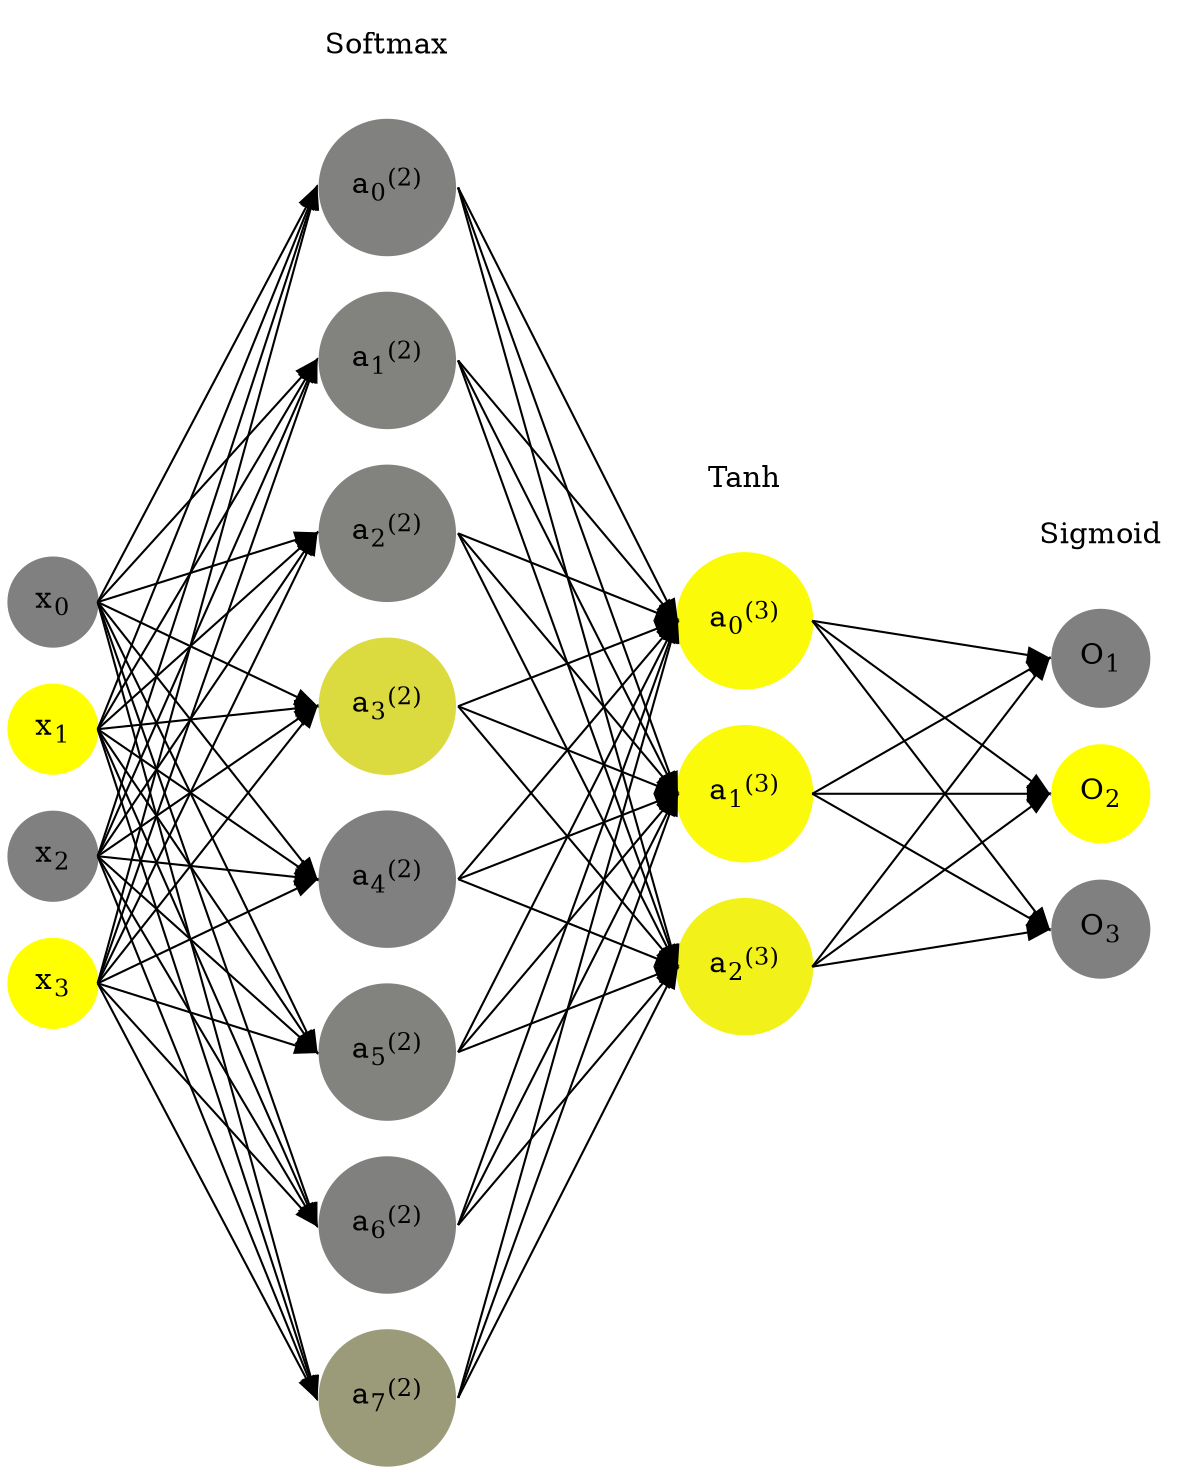 digraph G {
	rankdir = LR;
	splines=false;
	edge[style=invis];
	ranksep= 1.4;
	{
	node [shape=circle, color="0.1667, 0.0, 0.5", style=filled, fillcolor="0.1667, 0.0, 0.5"];
	x0 [label=<x<sub>0</sub>>];
	}
	{
	node [shape=circle, color="0.1667, 1.0, 1.0", style=filled, fillcolor="0.1667, 1.0, 1.0"];
	x1 [label=<x<sub>1</sub>>];
	}
	{
	node [shape=circle, color="0.1667, 0.0, 0.5", style=filled, fillcolor="0.1667, 0.0, 0.5"];
	x2 [label=<x<sub>2</sub>>];
	}
	{
	node [shape=circle, color="0.1667, 1.0, 1.0", style=filled, fillcolor="0.1667, 1.0, 1.0"];
	x3 [label=<x<sub>3</sub>>];
	}
	{
	node [shape=circle, color="0.1667, 0.013811, 0.506905", style=filled, fillcolor="0.1667, 0.013811, 0.506905"];
	a02 [label=<a<sub>0</sub><sup>(2)</sup>>];
	}
	{
	node [shape=circle, color="0.1667, 0.021895, 0.510947", style=filled, fillcolor="0.1667, 0.021895, 0.510947"];
	a12 [label=<a<sub>1</sub><sup>(2)</sup>>];
	}
	{
	node [shape=circle, color="0.1667, 0.018627, 0.509314", style=filled, fillcolor="0.1667, 0.018627, 0.509314"];
	a22 [label=<a<sub>2</sub><sup>(2)</sup>>];
	}
	{
	node [shape=circle, color="0.1667, 0.711629, 0.855814", style=filled, fillcolor="0.1667, 0.711629, 0.855814"];
	a32 [label=<a<sub>3</sub><sup>(2)</sup>>];
	}
	{
	node [shape=circle, color="0.1667, 0.000599, 0.500300", style=filled, fillcolor="0.1667, 0.000599, 0.500300"];
	a42 [label=<a<sub>4</sub><sup>(2)</sup>>];
	}
	{
	node [shape=circle, color="0.1667, 0.016558, 0.508279", style=filled, fillcolor="0.1667, 0.016558, 0.508279"];
	a52 [label=<a<sub>5</sub><sup>(2)</sup>>];
	}
	{
	node [shape=circle, color="0.1667, 0.000622, 0.500311", style=filled, fillcolor="0.1667, 0.000622, 0.500311"];
	a62 [label=<a<sub>6</sub><sup>(2)</sup>>];
	}
	{
	node [shape=circle, color="0.1667, 0.216259, 0.608130", style=filled, fillcolor="0.1667, 0.216259, 0.608130"];
	a72 [label=<a<sub>7</sub><sup>(2)</sup>>];
	}
	{
	node [shape=circle, color="0.1667, 0.961682, 0.980841", style=filled, fillcolor="0.1667, 0.961682, 0.980841"];
	a03 [label=<a<sub>0</sub><sup>(3)</sup>>];
	}
	{
	node [shape=circle, color="0.1667, 0.959431, 0.979716", style=filled, fillcolor="0.1667, 0.959431, 0.979716"];
	a13 [label=<a<sub>1</sub><sup>(3)</sup>>];
	}
	{
	node [shape=circle, color="0.1667, 0.892309, 0.946154", style=filled, fillcolor="0.1667, 0.892309, 0.946154"];
	a23 [label=<a<sub>2</sub><sup>(3)</sup>>];
	}
	{
	node [shape=circle, color="0.1667, 0.0, 0.5", style=filled, fillcolor="0.1667, 0.0, 0.5"];
	O1 [label=<O<sub>1</sub>>];
	}
	{
	node [shape=circle, color="0.1667, 1.0, 1.0", style=filled, fillcolor="0.1667, 1.0, 1.0"];
	O2 [label=<O<sub>2</sub>>];
	}
	{
	node [shape=circle, color="0.1667, 0.0, 0.5", style=filled, fillcolor="0.1667, 0.0, 0.5"];
	O3 [label=<O<sub>3</sub>>];
	}
	{
	rank=same;
	x0->x1->x2->x3;
	}
	{
	rank=same;
	a02->a12->a22->a32->a42->a52->a62->a72;
	}
	{
	rank=same;
	a03->a13->a23;
	}
	{
	rank=same;
	O1->O2->O3;
	}
	l1 [shape=plaintext,label="Softmax"];
	l1->a02;
	{rank=same; l1;a02};
	l2 [shape=plaintext,label="Tanh"];
	l2->a03;
	{rank=same; l2;a03};
	l3 [shape=plaintext,label="Sigmoid"];
	l3->O1;
	{rank=same; l3;O1};
edge[style=solid, tailport=e, headport=w];
	{x0;x1;x2;x3} -> {a02;a12;a22;a32;a42;a52;a62;a72};
	{a02;a12;a22;a32;a42;a52;a62;a72} -> {a03;a13;a23};
	{a03;a13;a23} -> {O1,O2,O3};
}